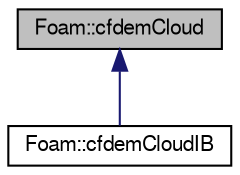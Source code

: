 digraph "Foam::cfdemCloud"
{
  edge [fontname="FreeSans",fontsize="10",labelfontname="FreeSans",labelfontsize="10"];
  node [fontname="FreeSans",fontsize="10",shape=record];
  Node1 [label="Foam::cfdemCloud",height=0.2,width=0.4,color="black", fillcolor="grey75", style="filled" fontcolor="black"];
  Node1 -> Node2 [dir="back",color="midnightblue",fontsize="10",style="solid",fontname="FreeSans"];
  Node2 [label="Foam::cfdemCloudIB",height=0.2,width=0.4,color="black", fillcolor="white", style="filled",URL="$classFoam_1_1cfdemCloudIB.html"];
}
